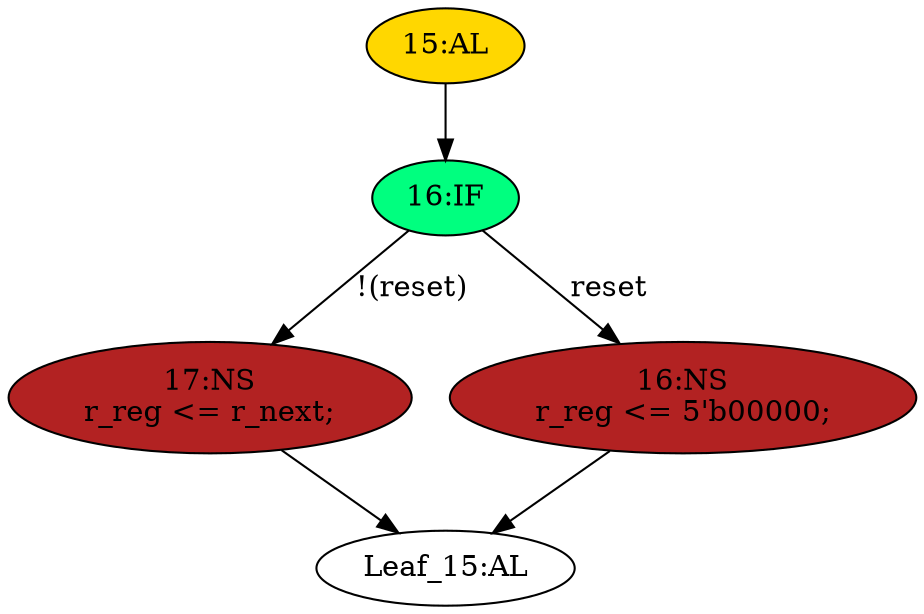 strict digraph "" {
	node [label="\N"];
	"Leaf_15:AL"	[def_var="['r_reg']",
		label="Leaf_15:AL"];
	"16:IF"	[ast="<pyverilog.vparser.ast.IfStatement object at 0x7f8fe3ba1d10>",
		fillcolor=springgreen,
		label="16:IF",
		statements="[]",
		style=filled,
		typ=IfStatement];
	"17:NS"	[ast="<pyverilog.vparser.ast.NonblockingSubstitution object at 0x7f8fe3ba1ad0>",
		fillcolor=firebrick,
		label="17:NS
r_reg <= r_next;",
		statements="[<pyverilog.vparser.ast.NonblockingSubstitution object at 0x7f8fe3ba1ad0>]",
		style=filled,
		typ=NonblockingSubstitution];
	"16:IF" -> "17:NS"	[cond="['reset']",
		label="!(reset)",
		lineno=16];
	"16:NS"	[ast="<pyverilog.vparser.ast.NonblockingSubstitution object at 0x7f8fe3ba1dd0>",
		fillcolor=firebrick,
		label="16:NS
r_reg <= 5'b00000;",
		statements="[<pyverilog.vparser.ast.NonblockingSubstitution object at 0x7f8fe3ba1dd0>]",
		style=filled,
		typ=NonblockingSubstitution];
	"16:IF" -> "16:NS"	[cond="['reset']",
		label=reset,
		lineno=16];
	"17:NS" -> "Leaf_15:AL"	[cond="[]",
		lineno=None];
	"15:AL"	[ast="<pyverilog.vparser.ast.Always object at 0x7f8fe3ba1f50>",
		clk_sens=True,
		fillcolor=gold,
		label="15:AL",
		sens="['clk', 'reset']",
		statements="[]",
		style=filled,
		typ=Always,
		use_var="['reset', 'r_next']"];
	"15:AL" -> "16:IF"	[cond="[]",
		lineno=None];
	"16:NS" -> "Leaf_15:AL"	[cond="[]",
		lineno=None];
}
